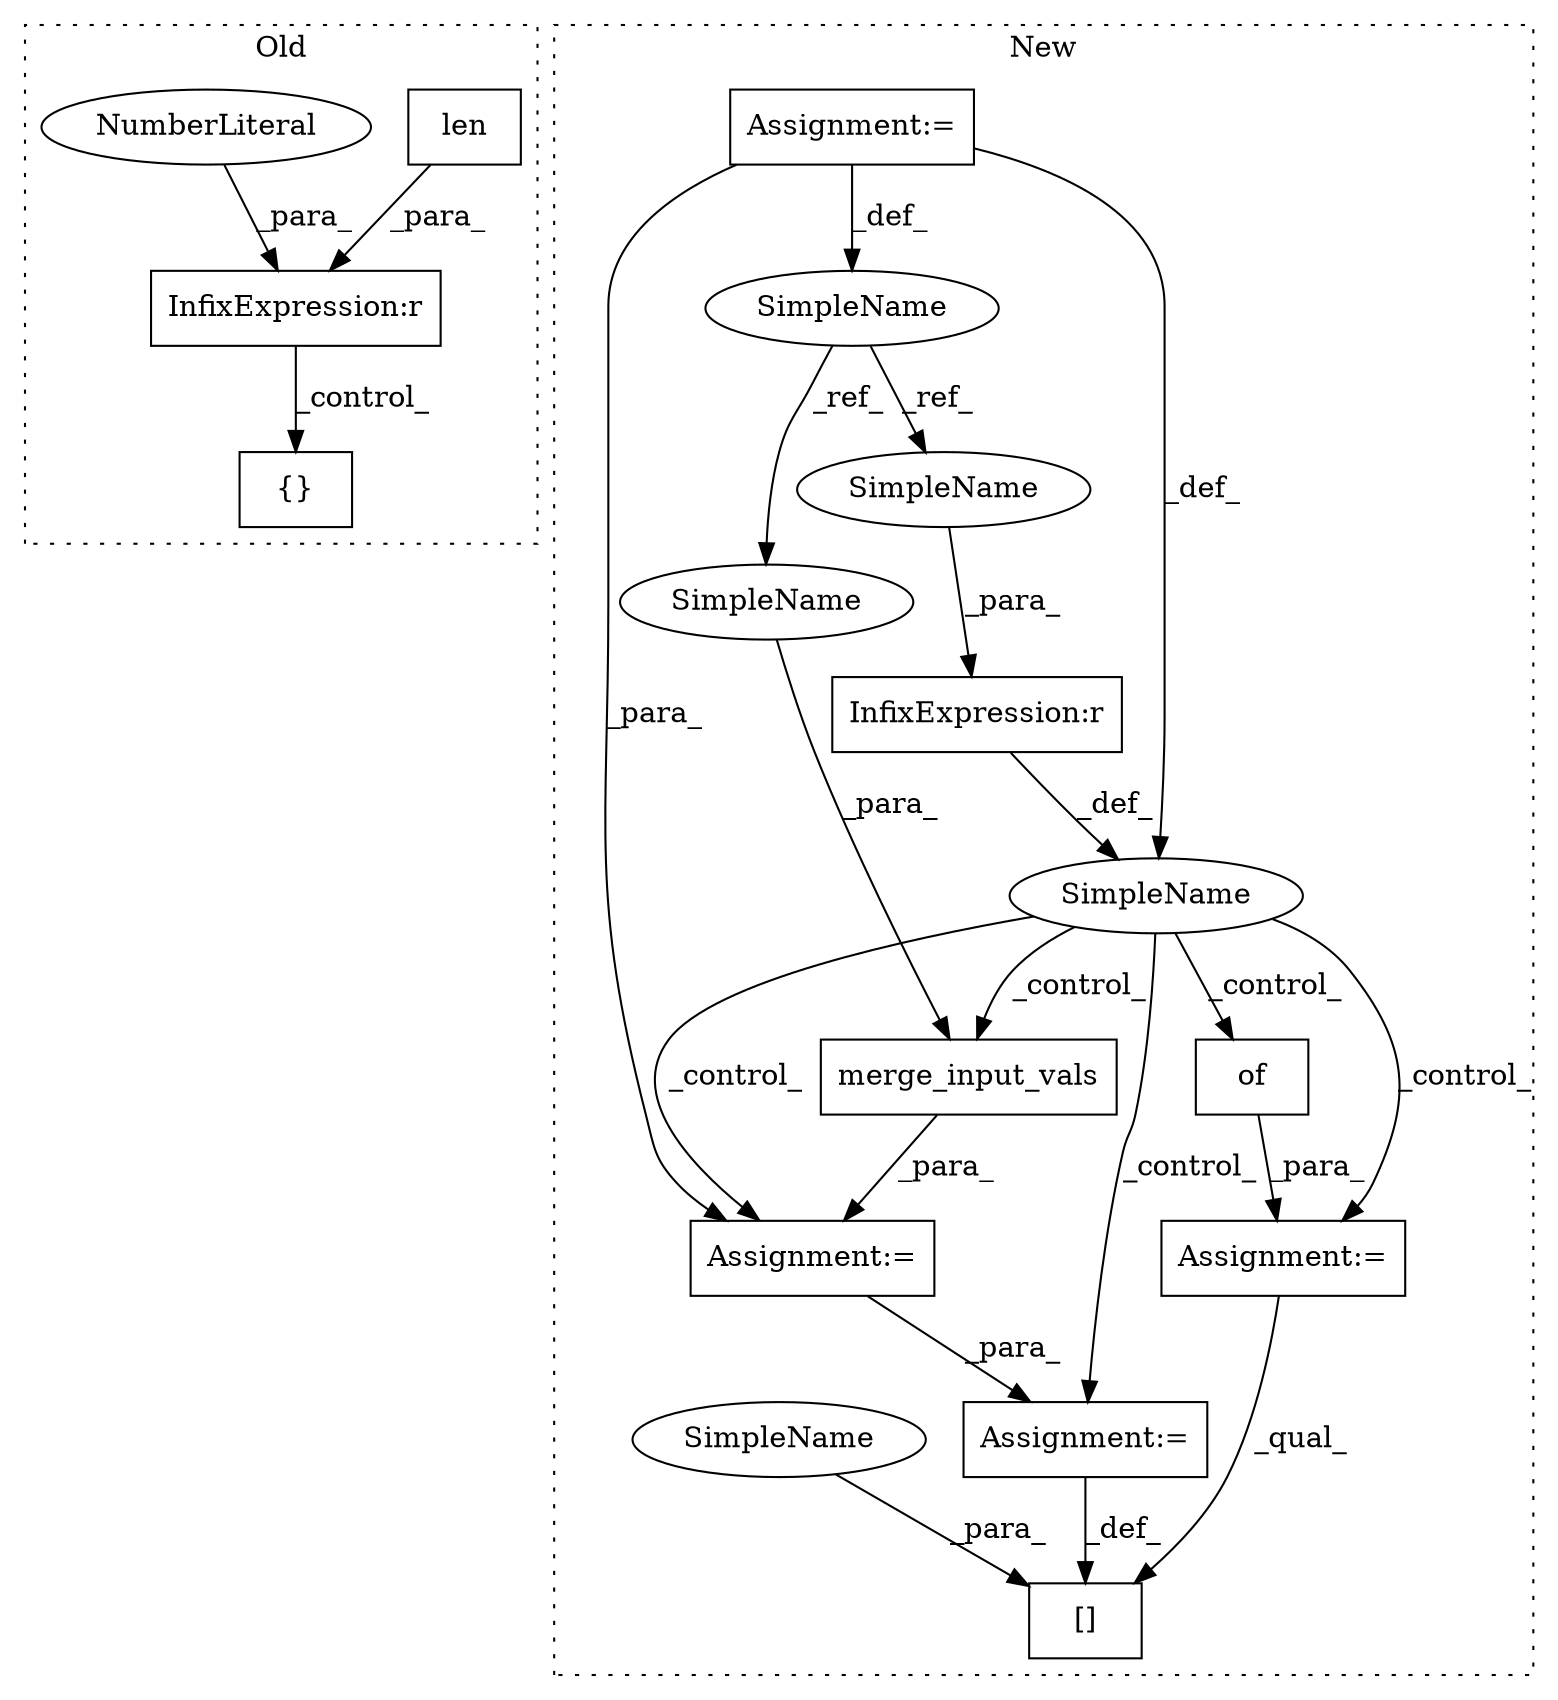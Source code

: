 digraph G {
subgraph cluster0 {
1 [label="len" a="32" s="953,970" l="4,1" shape="box"];
5 [label="InfixExpression:r" a="27" s="971" l="4" shape="box"];
6 [label="NumberLiteral" a="34" s="975" l="1" shape="ellipse"];
11 [label="{}" a="4" s="1451" l="2" shape="box"];
label = "Old";
style="dotted";
}
subgraph cluster1 {
2 [label="merge_input_vals" a="32" s="1379,1409" l="17,1" shape="box"];
3 [label="SimpleName" a="42" s="1230" l="13" shape="ellipse"];
4 [label="InfixExpression:r" a="27" s="1324" l="4" shape="box"];
7 [label="SimpleName" a="42" s="" l="" shape="ellipse"];
8 [label="Assignment:=" a="7" s="1987" l="1" shape="box"];
9 [label="Assignment:=" a="7" s="1230" l="13" shape="box"];
10 [label="[]" a="2" s="1968,1986" l="17,1" shape="box"];
12 [label="of" a="32" s="1853" l="4" shape="box"];
13 [label="Assignment:=" a="7" s="1848" l="1" shape="box"];
14 [label="Assignment:=" a="7" s="1378" l="1" shape="box"];
15 [label="SimpleName" a="42" s="1985" l="1" shape="ellipse"];
16 [label="SimpleName" a="42" s="1396" l="13" shape="ellipse"];
17 [label="SimpleName" a="42" s="1311" l="13" shape="ellipse"];
label = "New";
style="dotted";
}
1 -> 5 [label="_para_"];
2 -> 14 [label="_para_"];
3 -> 17 [label="_ref_"];
3 -> 16 [label="_ref_"];
4 -> 7 [label="_def_"];
5 -> 11 [label="_control_"];
6 -> 5 [label="_para_"];
7 -> 8 [label="_control_"];
7 -> 12 [label="_control_"];
7 -> 2 [label="_control_"];
7 -> 14 [label="_control_"];
7 -> 13 [label="_control_"];
8 -> 10 [label="_def_"];
9 -> 14 [label="_para_"];
9 -> 7 [label="_def_"];
9 -> 3 [label="_def_"];
12 -> 13 [label="_para_"];
13 -> 10 [label="_qual_"];
14 -> 8 [label="_para_"];
15 -> 10 [label="_para_"];
16 -> 2 [label="_para_"];
17 -> 4 [label="_para_"];
}